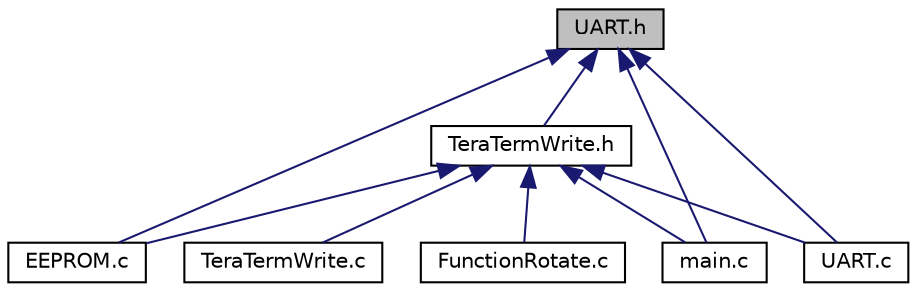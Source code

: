 digraph "UART.h"
{
  edge [fontname="Helvetica",fontsize="10",labelfontname="Helvetica",labelfontsize="10"];
  node [fontname="Helvetica",fontsize="10",shape=record];
  Node2 [label="UART.h",height=0.2,width=0.4,color="black", fillcolor="grey75", style="filled", fontcolor="black"];
  Node2 -> Node3 [dir="back",color="midnightblue",fontsize="10",style="solid",fontname="Helvetica"];
  Node3 [label="EEPROM.c",height=0.2,width=0.4,color="black", fillcolor="white", style="filled",URL="$_e_e_p_r_o_m_8c.html"];
  Node2 -> Node4 [dir="back",color="midnightblue",fontsize="10",style="solid",fontname="Helvetica"];
  Node4 [label="TeraTermWrite.h",height=0.2,width=0.4,color="black", fillcolor="white", style="filled",URL="$_tera_term_write_8h.html"];
  Node4 -> Node3 [dir="back",color="midnightblue",fontsize="10",style="solid",fontname="Helvetica"];
  Node4 -> Node5 [dir="back",color="midnightblue",fontsize="10",style="solid",fontname="Helvetica"];
  Node5 [label="FunctionRotate.c",height=0.2,width=0.4,color="black", fillcolor="white", style="filled",URL="$_function_rotate_8c.html"];
  Node4 -> Node6 [dir="back",color="midnightblue",fontsize="10",style="solid",fontname="Helvetica"];
  Node6 [label="main.c",height=0.2,width=0.4,color="black", fillcolor="white", style="filled",URL="$main_8c.html"];
  Node4 -> Node7 [dir="back",color="midnightblue",fontsize="10",style="solid",fontname="Helvetica"];
  Node7 [label="TeraTermWrite.c",height=0.2,width=0.4,color="black", fillcolor="white", style="filled",URL="$_tera_term_write_8c.html"];
  Node4 -> Node8 [dir="back",color="midnightblue",fontsize="10",style="solid",fontname="Helvetica"];
  Node8 [label="UART.c",height=0.2,width=0.4,color="black", fillcolor="white", style="filled",URL="$_u_a_r_t_8c.html"];
  Node2 -> Node6 [dir="back",color="midnightblue",fontsize="10",style="solid",fontname="Helvetica"];
  Node2 -> Node8 [dir="back",color="midnightblue",fontsize="10",style="solid",fontname="Helvetica"];
}

